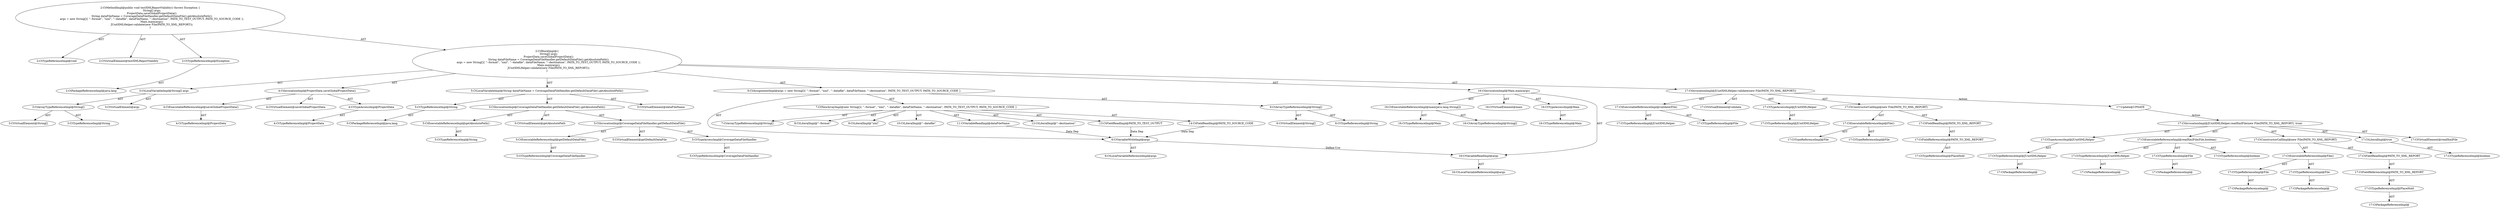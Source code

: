 digraph "testXMLReportValidity#?" {
0 [label="2:CtTypeReferenceImpl@void" shape=ellipse]
1 [label="2:CtVirtualElement@testXMLReportValidity" shape=ellipse]
2 [label="2:CtTypeReferenceImpl@Exception" shape=ellipse]
3 [label="2:CtPackageReferenceImpl@java.lang" shape=ellipse]
4 [label="3:CtVirtualElement@String[]" shape=ellipse]
5 [label="3:CtArrayTypeReferenceImpl@String[]" shape=ellipse]
6 [label="3:CtTypeReferenceImpl@String" shape=ellipse]
7 [label="3:CtVirtualElement@args" shape=ellipse]
8 [label="3:CtLocalVariableImpl@String[] args" shape=ellipse]
9 [label="4:CtExecutableReferenceImpl@saveGlobalProjectData()" shape=ellipse]
10 [label="4:CtTypeReferenceImpl@ProjectData" shape=ellipse]
11 [label="4:CtVirtualElement@saveGlobalProjectData" shape=ellipse]
12 [label="4:CtTypeAccessImpl@ProjectData" shape=ellipse]
13 [label="4:CtTypeReferenceImpl@ProjectData" shape=ellipse]
14 [label="4:CtInvocationImpl@ProjectData.saveGlobalProjectData()" shape=ellipse]
15 [label="5:CtTypeReferenceImpl@String" shape=ellipse]
16 [label="5:CtPackageReferenceImpl@java.lang" shape=ellipse]
17 [label="5:CtExecutableReferenceImpl@getAbsolutePath()" shape=ellipse]
18 [label="5:CtTypeReferenceImpl@String" shape=ellipse]
19 [label="5:CtVirtualElement@getAbsolutePath" shape=ellipse]
20 [label="5:CtExecutableReferenceImpl@getDefaultDataFile()" shape=ellipse]
21 [label="5:CtTypeReferenceImpl@CoverageDataFileHandler" shape=ellipse]
22 [label="5:CtVirtualElement@getDefaultDataFile" shape=ellipse]
23 [label="5:CtTypeAccessImpl@CoverageDataFileHandler" shape=ellipse]
24 [label="5:CtTypeReferenceImpl@CoverageDataFileHandler" shape=ellipse]
25 [label="5:CtInvocationImpl@CoverageDataFileHandler.getDefaultDataFile()" shape=ellipse]
26 [label="5:CtInvocationImpl@CoverageDataFileHandler.getDefaultDataFile().getAbsolutePath()" shape=ellipse]
27 [label="5:CtVirtualElement@dataFileName" shape=ellipse]
28 [label="5:CtLocalVariableImpl@String dataFileName = CoverageDataFileHandler.getDefaultDataFile().getAbsolutePath()" shape=ellipse]
29 [label="6:CtVariableWriteImpl@args" shape=ellipse]
30 [label="6:CtLocalVariableReferenceImpl@args" shape=ellipse]
31 [label="7:CtNewArrayImpl@new String[]\{ \"--format\", \"xml\", \"--datafile\", dataFileName, \"--destination\", PATH_TO_TEST_OUTPUT, PATH_TO_SOURCE_CODE \}" shape=ellipse]
32 [label="7:CtArrayTypeReferenceImpl@String[]" shape=ellipse]
33 [label="8:CtLiteralImpl@\"--format\"" shape=ellipse]
34 [label="9:CtLiteralImpl@\"xml\"" shape=ellipse]
35 [label="10:CtLiteralImpl@\"--datafile\"" shape=ellipse]
36 [label="11:CtVariableReadImpl@dataFileName" shape=ellipse]
37 [label="12:CtLiteralImpl@\"--destination\"" shape=ellipse]
38 [label="13:CtFieldReadImpl@PATH_TO_TEST_OUTPUT" shape=ellipse]
39 [label="14:CtFieldReadImpl@PATH_TO_SOURCE_CODE" shape=ellipse]
40 [label="6:CtVirtualElement@String[]" shape=ellipse]
41 [label="6:CtArrayTypeReferenceImpl@String[]" shape=ellipse]
42 [label="6:CtTypeReferenceImpl@String" shape=ellipse]
43 [label="6:CtAssignmentImpl@args = new String[]\{ \"--format\", \"xml\", \"--datafile\", dataFileName, \"--destination\", PATH_TO_TEST_OUTPUT, PATH_TO_SOURCE_CODE \}" shape=ellipse]
44 [label="16:CtExecutableReferenceImpl@main(java.lang.String[])" shape=ellipse]
45 [label="16:CtTypeReferenceImpl@Main" shape=ellipse]
46 [label="16:CtArrayTypeReferenceImpl@String[]" shape=ellipse]
47 [label="16:CtVirtualElement@main" shape=ellipse]
48 [label="16:CtTypeAccessImpl@Main" shape=ellipse]
49 [label="16:CtTypeReferenceImpl@Main" shape=ellipse]
50 [label="16:CtVariableReadImpl@args" shape=ellipse]
51 [label="16:CtLocalVariableReferenceImpl@args" shape=ellipse]
52 [label="16:CtInvocationImpl@Main.main(args)" shape=ellipse]
53 [label="17:CtExecutableReferenceImpl@validate(File)" shape=ellipse]
54 [label="17:CtTypeReferenceImpl@JUnitXMLHelper" shape=ellipse]
55 [label="17:CtTypeReferenceImpl@File" shape=ellipse]
56 [label="17:CtVirtualElement@validate" shape=ellipse]
57 [label="17:CtTypeAccessImpl@JUnitXMLHelper" shape=ellipse]
58 [label="17:CtTypeReferenceImpl@JUnitXMLHelper" shape=ellipse]
59 [label="17:CtExecutableReferenceImpl@File()" shape=ellipse]
60 [label="17:CtTypeReferenceImpl@File" shape=ellipse]
61 [label="17:CtTypeReferenceImpl@File" shape=ellipse]
62 [label="17:CtFieldReferenceImpl@PATH_TO_XML_REPORT" shape=ellipse]
63 [label="17:CtTypeReferenceImpl@PlaceHold" shape=ellipse]
64 [label="17:CtFieldReadImpl@PATH_TO_XML_REPORT" shape=ellipse]
65 [label="17:CtConstructorCallImpl@new File(PATH_TO_XML_REPORT)" shape=ellipse]
66 [label="17:CtInvocationImpl@JUnitXMLHelper.validate(new File(PATH_TO_XML_REPORT))" shape=ellipse]
67 [label="2:CtBlockImpl@\{
    String[] args;
    ProjectData.saveGlobalProjectData();
    String dataFileName = CoverageDataFileHandler.getDefaultDataFile().getAbsolutePath();
    args = new String[]\{ \"--format\", \"xml\", \"--datafile\", dataFileName, \"--destination\", PATH_TO_TEST_OUTPUT, PATH_TO_SOURCE_CODE \};
    Main.main(args);
    JUnitXMLHelper.validate(new File(PATH_TO_XML_REPORT));
\}" shape=ellipse]
68 [label="2:CtMethodImpl@public void testXMLReportValidity() throws Exception \{
    String[] args;
    ProjectData.saveGlobalProjectData();
    String dataFileName = CoverageDataFileHandler.getDefaultDataFile().getAbsolutePath();
    args = new String[]\{ \"--format\", \"xml\", \"--datafile\", dataFileName, \"--destination\", PATH_TO_TEST_OUTPUT, PATH_TO_SOURCE_CODE \};
    Main.main(args);
    JUnitXMLHelper.validate(new File(PATH_TO_XML_REPORT));
\}" shape=ellipse]
69 [label="17:Update@UPDATE" shape=ellipse]
70 [label="17:CtPackageReferenceImpl@" shape=ellipse]
71 [label="17:CtTypeReferenceImpl@JUnitXMLHelper" shape=ellipse]
72 [label="17:CtTypeAccessImpl@JUnitXMLHelper" shape=ellipse]
73 [label="17:CtPackageReferenceImpl@" shape=ellipse]
74 [label="17:CtTypeReferenceImpl@JUnitXMLHelper" shape=ellipse]
75 [label="17:CtPackageReferenceImpl@" shape=ellipse]
76 [label="17:CtTypeReferenceImpl@File" shape=ellipse]
77 [label="17:CtTypeReferenceImpl@boolean" shape=ellipse]
78 [label="17:CtExecutableReferenceImpl@readXmlFile(File,boolean)" shape=ellipse]
79 [label="17:CtPackageReferenceImpl@" shape=ellipse]
80 [label="17:CtTypeReferenceImpl@File" shape=ellipse]
81 [label="17:CtPackageReferenceImpl@" shape=ellipse]
82 [label="17:CtTypeReferenceImpl@File" shape=ellipse]
83 [label="17:CtExecutableReferenceImpl@File()" shape=ellipse]
84 [label="17:CtPackageReferenceImpl@" shape=ellipse]
85 [label="17:CtTypeReferenceImpl@PlaceHold" shape=ellipse]
86 [label="17:CtFieldReferenceImpl@PATH_TO_XML_REPORT" shape=ellipse]
87 [label="17:CtFieldReadImpl@PATH_TO_XML_REPORT" shape=ellipse]
88 [label="17:CtConstructorCallImpl@new File(PATH_TO_XML_REPORT)" shape=ellipse]
89 [label="17:CtTypeReferenceImpl@boolean" shape=ellipse]
90 [label="17:CtLiteralImpl@true" shape=ellipse]
91 [label="17:CtInvocationImpl@JUnitXMLHelper.readXmlFile(new File(PATH_TO_XML_REPORT), true)" shape=ellipse]
92 [label="17:CtVirtualElement@readXmlFile" shape=ellipse]
2 -> 3 [label="AST"];
5 -> 4 [label="AST"];
5 -> 6 [label="AST"];
8 -> 7 [label="AST"];
8 -> 5 [label="AST"];
9 -> 10 [label="AST"];
12 -> 13 [label="AST"];
14 -> 11 [label="AST"];
14 -> 12 [label="AST"];
14 -> 9 [label="AST"];
15 -> 16 [label="AST"];
17 -> 18 [label="AST"];
20 -> 21 [label="AST"];
23 -> 24 [label="AST"];
25 -> 22 [label="AST"];
25 -> 23 [label="AST"];
25 -> 20 [label="AST"];
26 -> 19 [label="AST"];
26 -> 25 [label="AST"];
26 -> 17 [label="AST"];
28 -> 27 [label="AST"];
28 -> 15 [label="AST"];
28 -> 26 [label="AST"];
29 -> 30 [label="AST"];
29 -> 50 [label="Define-Use"];
31 -> 32 [label="AST"];
31 -> 33 [label="AST"];
31 -> 34 [label="AST"];
31 -> 35 [label="AST"];
31 -> 36 [label="AST"];
31 -> 37 [label="AST"];
31 -> 38 [label="AST"];
31 -> 39 [label="AST"];
36 -> 29 [label="Data Dep"];
38 -> 29 [label="Data Dep"];
39 -> 29 [label="Data Dep"];
41 -> 40 [label="AST"];
41 -> 42 [label="AST"];
43 -> 41 [label="AST"];
43 -> 29 [label="AST"];
43 -> 31 [label="AST"];
44 -> 45 [label="AST"];
44 -> 46 [label="AST"];
48 -> 49 [label="AST"];
50 -> 51 [label="AST"];
52 -> 47 [label="AST"];
52 -> 48 [label="AST"];
52 -> 44 [label="AST"];
52 -> 50 [label="AST"];
53 -> 54 [label="AST"];
53 -> 55 [label="AST"];
57 -> 58 [label="AST"];
59 -> 60 [label="AST"];
59 -> 61 [label="AST"];
62 -> 63 [label="AST"];
64 -> 62 [label="AST"];
65 -> 59 [label="AST"];
65 -> 64 [label="AST"];
66 -> 56 [label="AST"];
66 -> 57 [label="AST"];
66 -> 53 [label="AST"];
66 -> 65 [label="AST"];
66 -> 69 [label="Action"];
67 -> 8 [label="AST"];
67 -> 14 [label="AST"];
67 -> 28 [label="AST"];
67 -> 43 [label="AST"];
67 -> 52 [label="AST"];
67 -> 66 [label="AST"];
68 -> 1 [label="AST"];
68 -> 0 [label="AST"];
68 -> 2 [label="AST"];
68 -> 67 [label="AST"];
69 -> 91 [label="Action"];
71 -> 70 [label="AST"];
72 -> 71 [label="AST"];
74 -> 73 [label="AST"];
76 -> 75 [label="AST"];
78 -> 74 [label="AST"];
78 -> 76 [label="AST"];
78 -> 77 [label="AST"];
80 -> 79 [label="AST"];
82 -> 81 [label="AST"];
83 -> 80 [label="AST"];
83 -> 82 [label="AST"];
85 -> 84 [label="AST"];
86 -> 85 [label="AST"];
87 -> 86 [label="AST"];
88 -> 83 [label="AST"];
88 -> 87 [label="AST"];
90 -> 89 [label="AST"];
91 -> 92 [label="AST"];
91 -> 72 [label="AST"];
91 -> 78 [label="AST"];
91 -> 88 [label="AST"];
91 -> 90 [label="AST"];
}